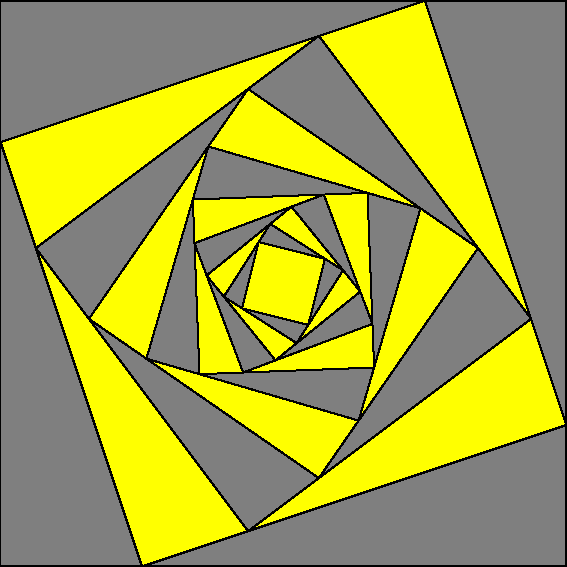 size(10cm);
path g=box((-1,-1),(1,1));
pen [] col= new pen[]{gray,yellow};

path pairToSquare(pair pt){ return pt -- I*pt -- -pt -- -I*pt --cycle; }

int nb=10;
for (int i=0; i<nb; ++i)
  {
    filldraw(g,col[i%2]);
    g=pairToSquare(relpoint(g,1/16));
  }
